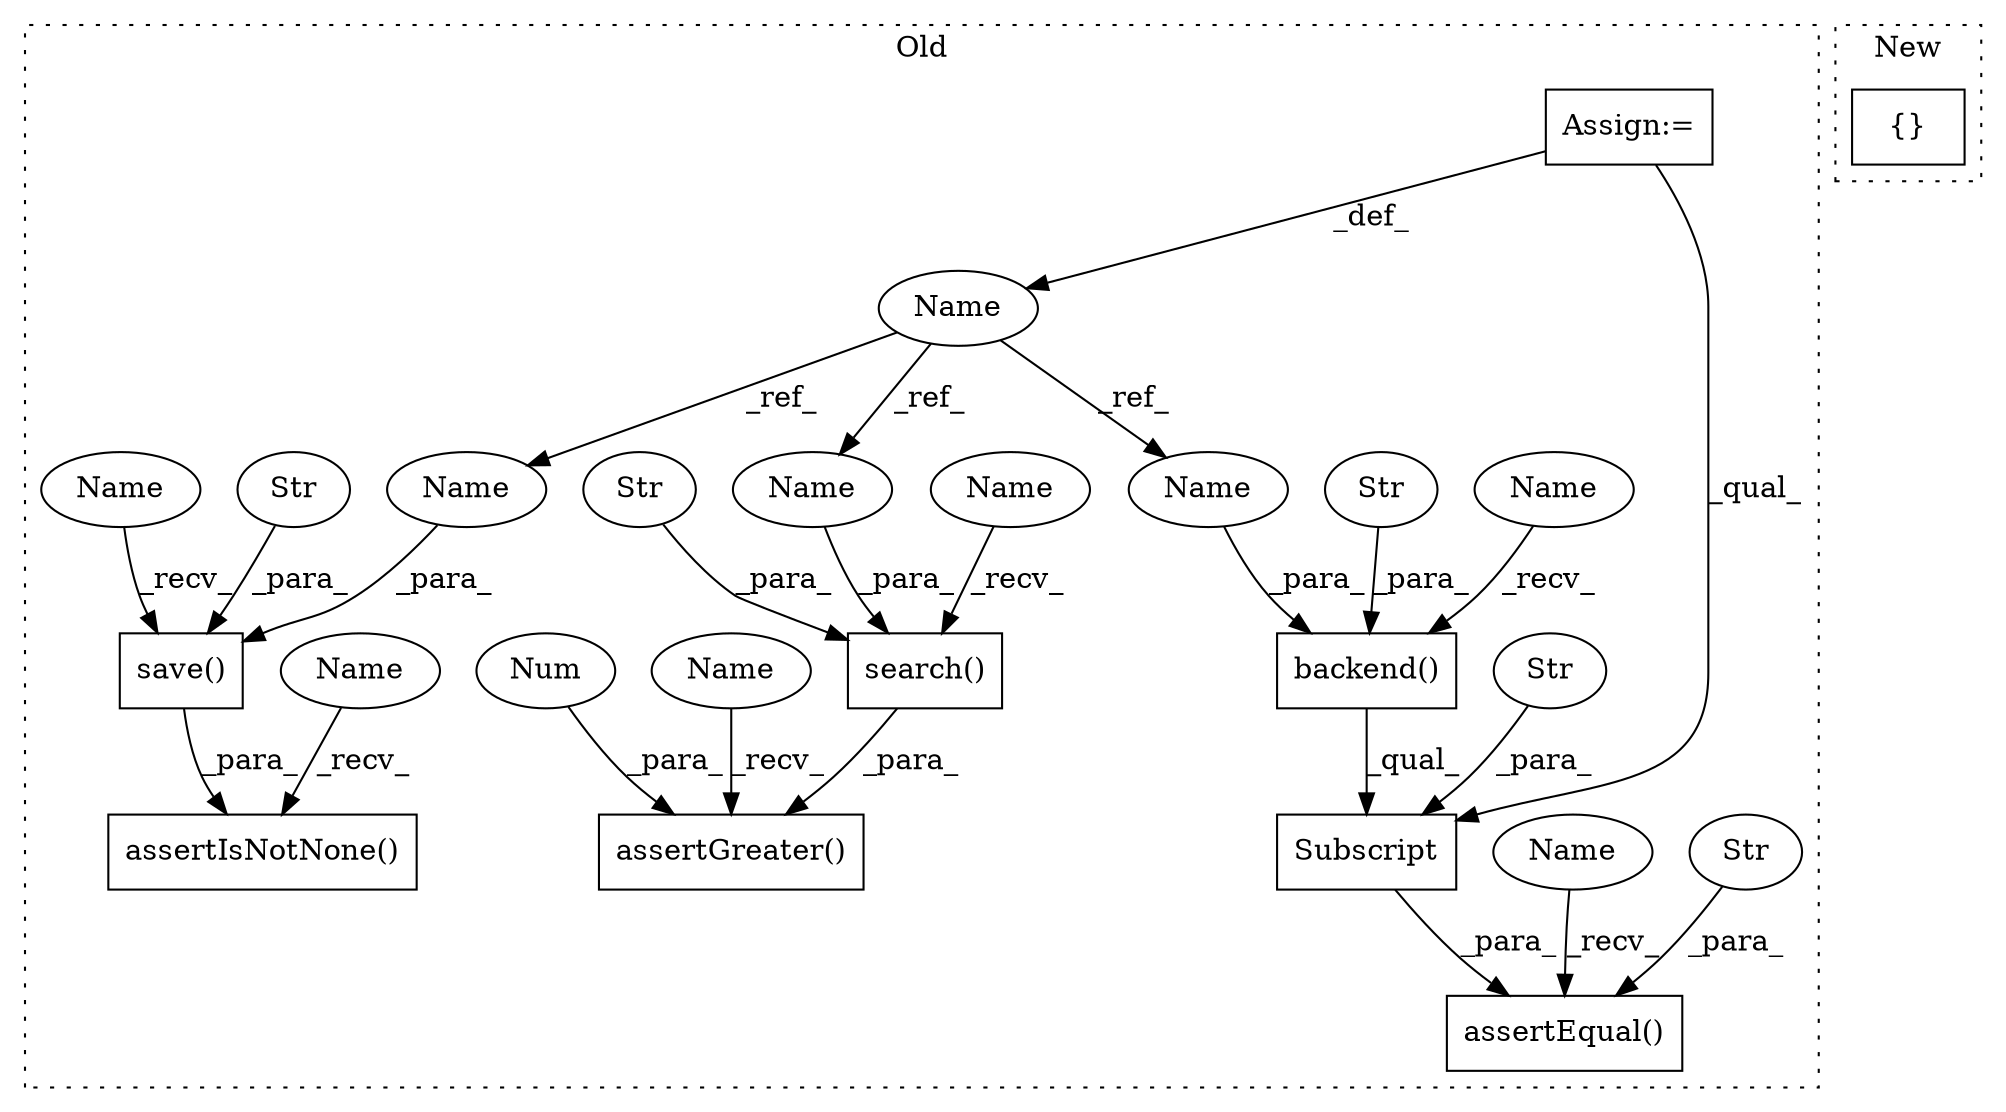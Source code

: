 digraph G {
subgraph cluster0 {
1 [label="backend()" a="75" s="665,693" l="13,1" shape="box"];
3 [label="assertIsNotNone()" a="75" s="731,778" l="21,1" shape="box"];
4 [label="assertGreater()" a="75" s="788,838" l="19,1" shape="box"];
5 [label="Subscript" a="63" s="665,0" l="47,0" shape="box"];
6 [label="Str" a="66" s="678" l="7" shape="ellipse"];
7 [label="Str" a="66" s="702" l="9" shape="ellipse"];
8 [label="assertEqual()" a="75" s="648,721" l="17,1" shape="box"];
9 [label="Str" a="66" s="714" l="7" shape="ellipse"];
10 [label="save()" a="75" s="752,777" l="10,1" shape="box"];
11 [label="Str" a="66" s="762" l="7" shape="ellipse"];
12 [label="Name" a="87" s="591" l="6" shape="ellipse"];
13 [label="Num" a="76" s="837" l="1" shape="ellipse"];
14 [label="Assign:=" a="68" s="597" l="3" shape="box"];
15 [label="search()" a="75" s="807,834" l="12,1" shape="box"];
16 [label="Str" a="66" s="819" l="7" shape="ellipse"];
17 [label="Name" a="87" s="752" l="4" shape="ellipse"];
18 [label="Name" a="87" s="788" l="4" shape="ellipse"];
19 [label="Name" a="87" s="648" l="4" shape="ellipse"];
20 [label="Name" a="87" s="807" l="4" shape="ellipse"];
21 [label="Name" a="87" s="731" l="4" shape="ellipse"];
22 [label="Name" a="87" s="665" l="4" shape="ellipse"];
23 [label="Name" a="87" s="828" l="6" shape="ellipse"];
24 [label="Name" a="87" s="771" l="6" shape="ellipse"];
25 [label="Name" a="87" s="687" l="6" shape="ellipse"];
label = "Old";
style="dotted";
}
subgraph cluster1 {
2 [label="{}" a="95" s="497,523" l="1,1" shape="box"];
label = "New";
style="dotted";
}
1 -> 5 [label="_qual_"];
5 -> 8 [label="_para_"];
6 -> 1 [label="_para_"];
7 -> 5 [label="_para_"];
9 -> 8 [label="_para_"];
10 -> 3 [label="_para_"];
11 -> 10 [label="_para_"];
12 -> 23 [label="_ref_"];
12 -> 24 [label="_ref_"];
12 -> 25 [label="_ref_"];
13 -> 4 [label="_para_"];
14 -> 12 [label="_def_"];
14 -> 5 [label="_qual_"];
15 -> 4 [label="_para_"];
16 -> 15 [label="_para_"];
17 -> 10 [label="_recv_"];
18 -> 4 [label="_recv_"];
19 -> 8 [label="_recv_"];
20 -> 15 [label="_recv_"];
21 -> 3 [label="_recv_"];
22 -> 1 [label="_recv_"];
23 -> 15 [label="_para_"];
24 -> 10 [label="_para_"];
25 -> 1 [label="_para_"];
}